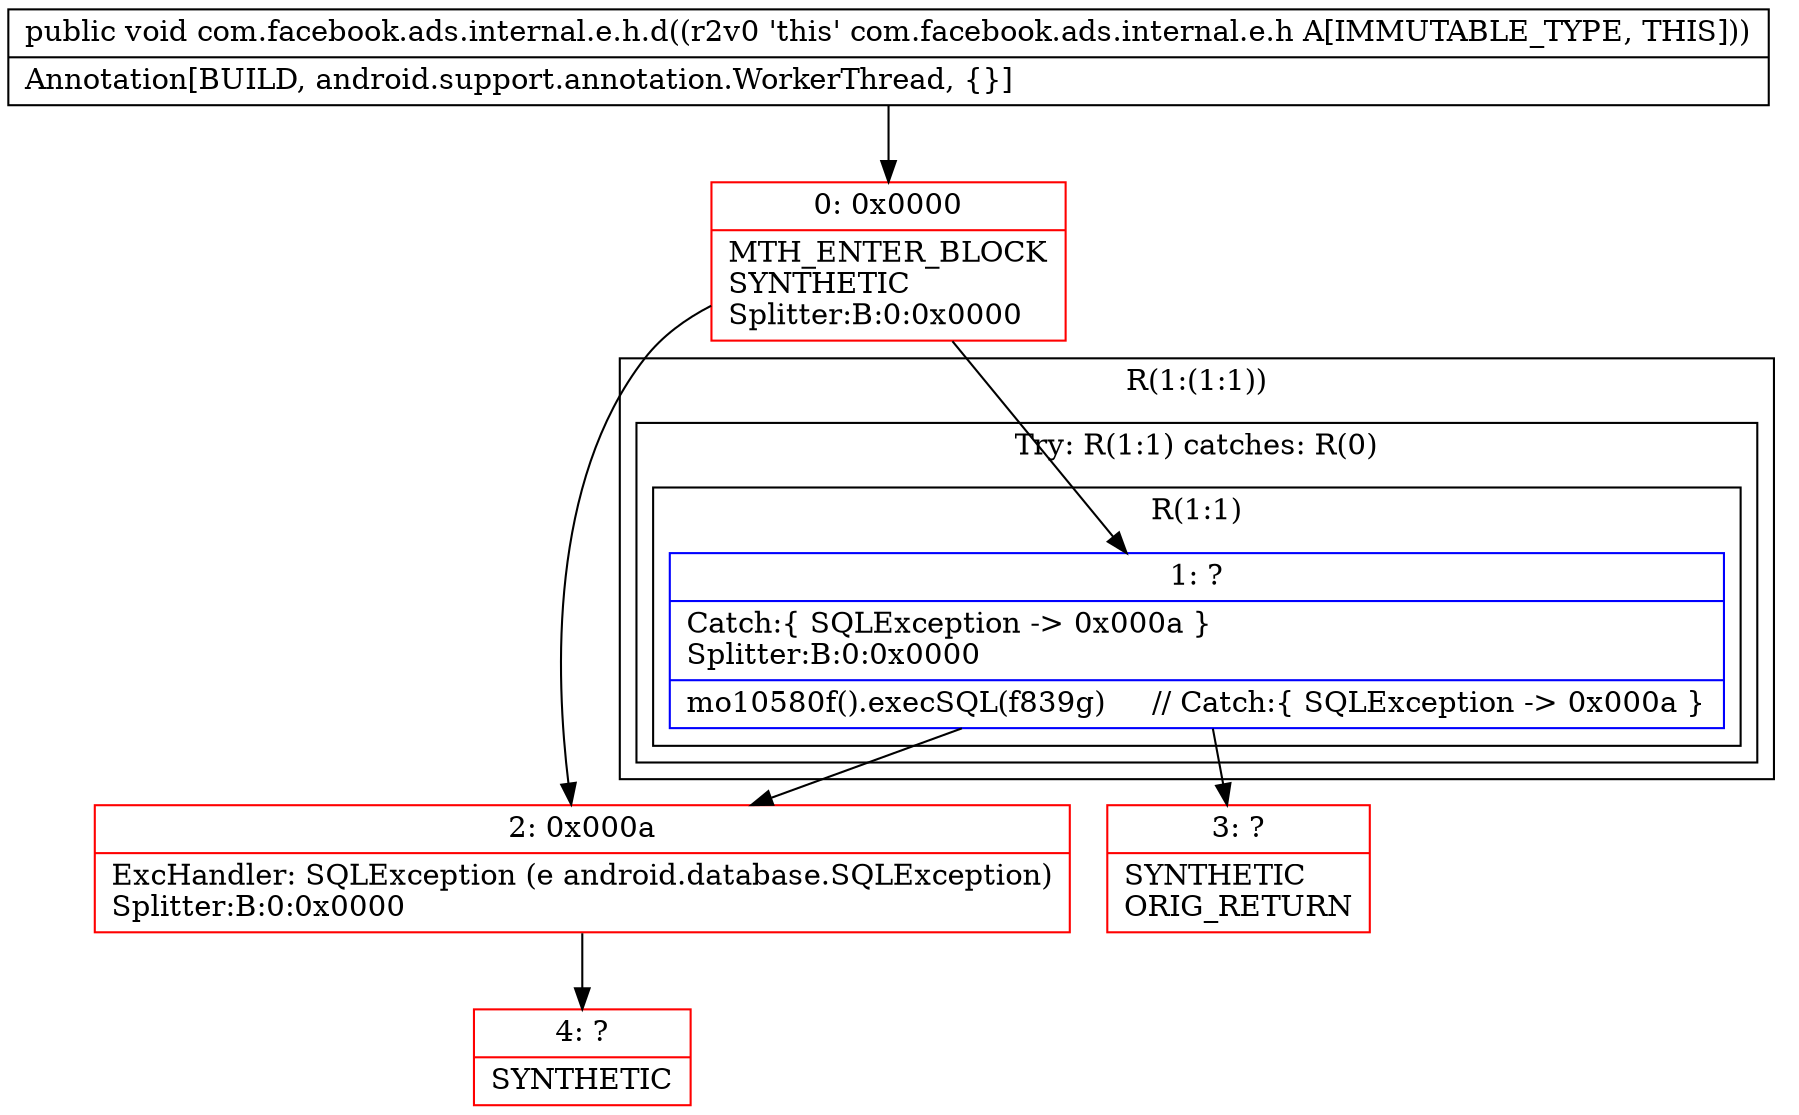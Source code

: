 digraph "CFG forcom.facebook.ads.internal.e.h.d()V" {
subgraph cluster_Region_439533570 {
label = "R(1:(1:1))";
node [shape=record,color=blue];
subgraph cluster_TryCatchRegion_318929468 {
label = "Try: R(1:1) catches: R(0)";
node [shape=record,color=blue];
subgraph cluster_Region_2077031267 {
label = "R(1:1)";
node [shape=record,color=blue];
Node_1 [shape=record,label="{1\:\ ?|Catch:\{ SQLException \-\> 0x000a \}\lSplitter:B:0:0x0000\l|mo10580f().execSQL(f839g)     \/\/ Catch:\{ SQLException \-\> 0x000a \}\l}"];
}
subgraph cluster_Region_949150491 {
label = "R(0) | ExcHandler: SQLException (e android.database.SQLException)\l";
node [shape=record,color=blue];
}
}
}
subgraph cluster_Region_949150491 {
label = "R(0) | ExcHandler: SQLException (e android.database.SQLException)\l";
node [shape=record,color=blue];
}
Node_0 [shape=record,color=red,label="{0\:\ 0x0000|MTH_ENTER_BLOCK\lSYNTHETIC\lSplitter:B:0:0x0000\l}"];
Node_2 [shape=record,color=red,label="{2\:\ 0x000a|ExcHandler: SQLException (e android.database.SQLException)\lSplitter:B:0:0x0000\l}"];
Node_3 [shape=record,color=red,label="{3\:\ ?|SYNTHETIC\lORIG_RETURN\l}"];
Node_4 [shape=record,color=red,label="{4\:\ ?|SYNTHETIC\l}"];
MethodNode[shape=record,label="{public void com.facebook.ads.internal.e.h.d((r2v0 'this' com.facebook.ads.internal.e.h A[IMMUTABLE_TYPE, THIS]))  | Annotation[BUILD, android.support.annotation.WorkerThread, \{\}]\l}"];
MethodNode -> Node_0;
Node_1 -> Node_2;
Node_1 -> Node_3;
Node_0 -> Node_1;
Node_0 -> Node_2;
Node_2 -> Node_4;
}

